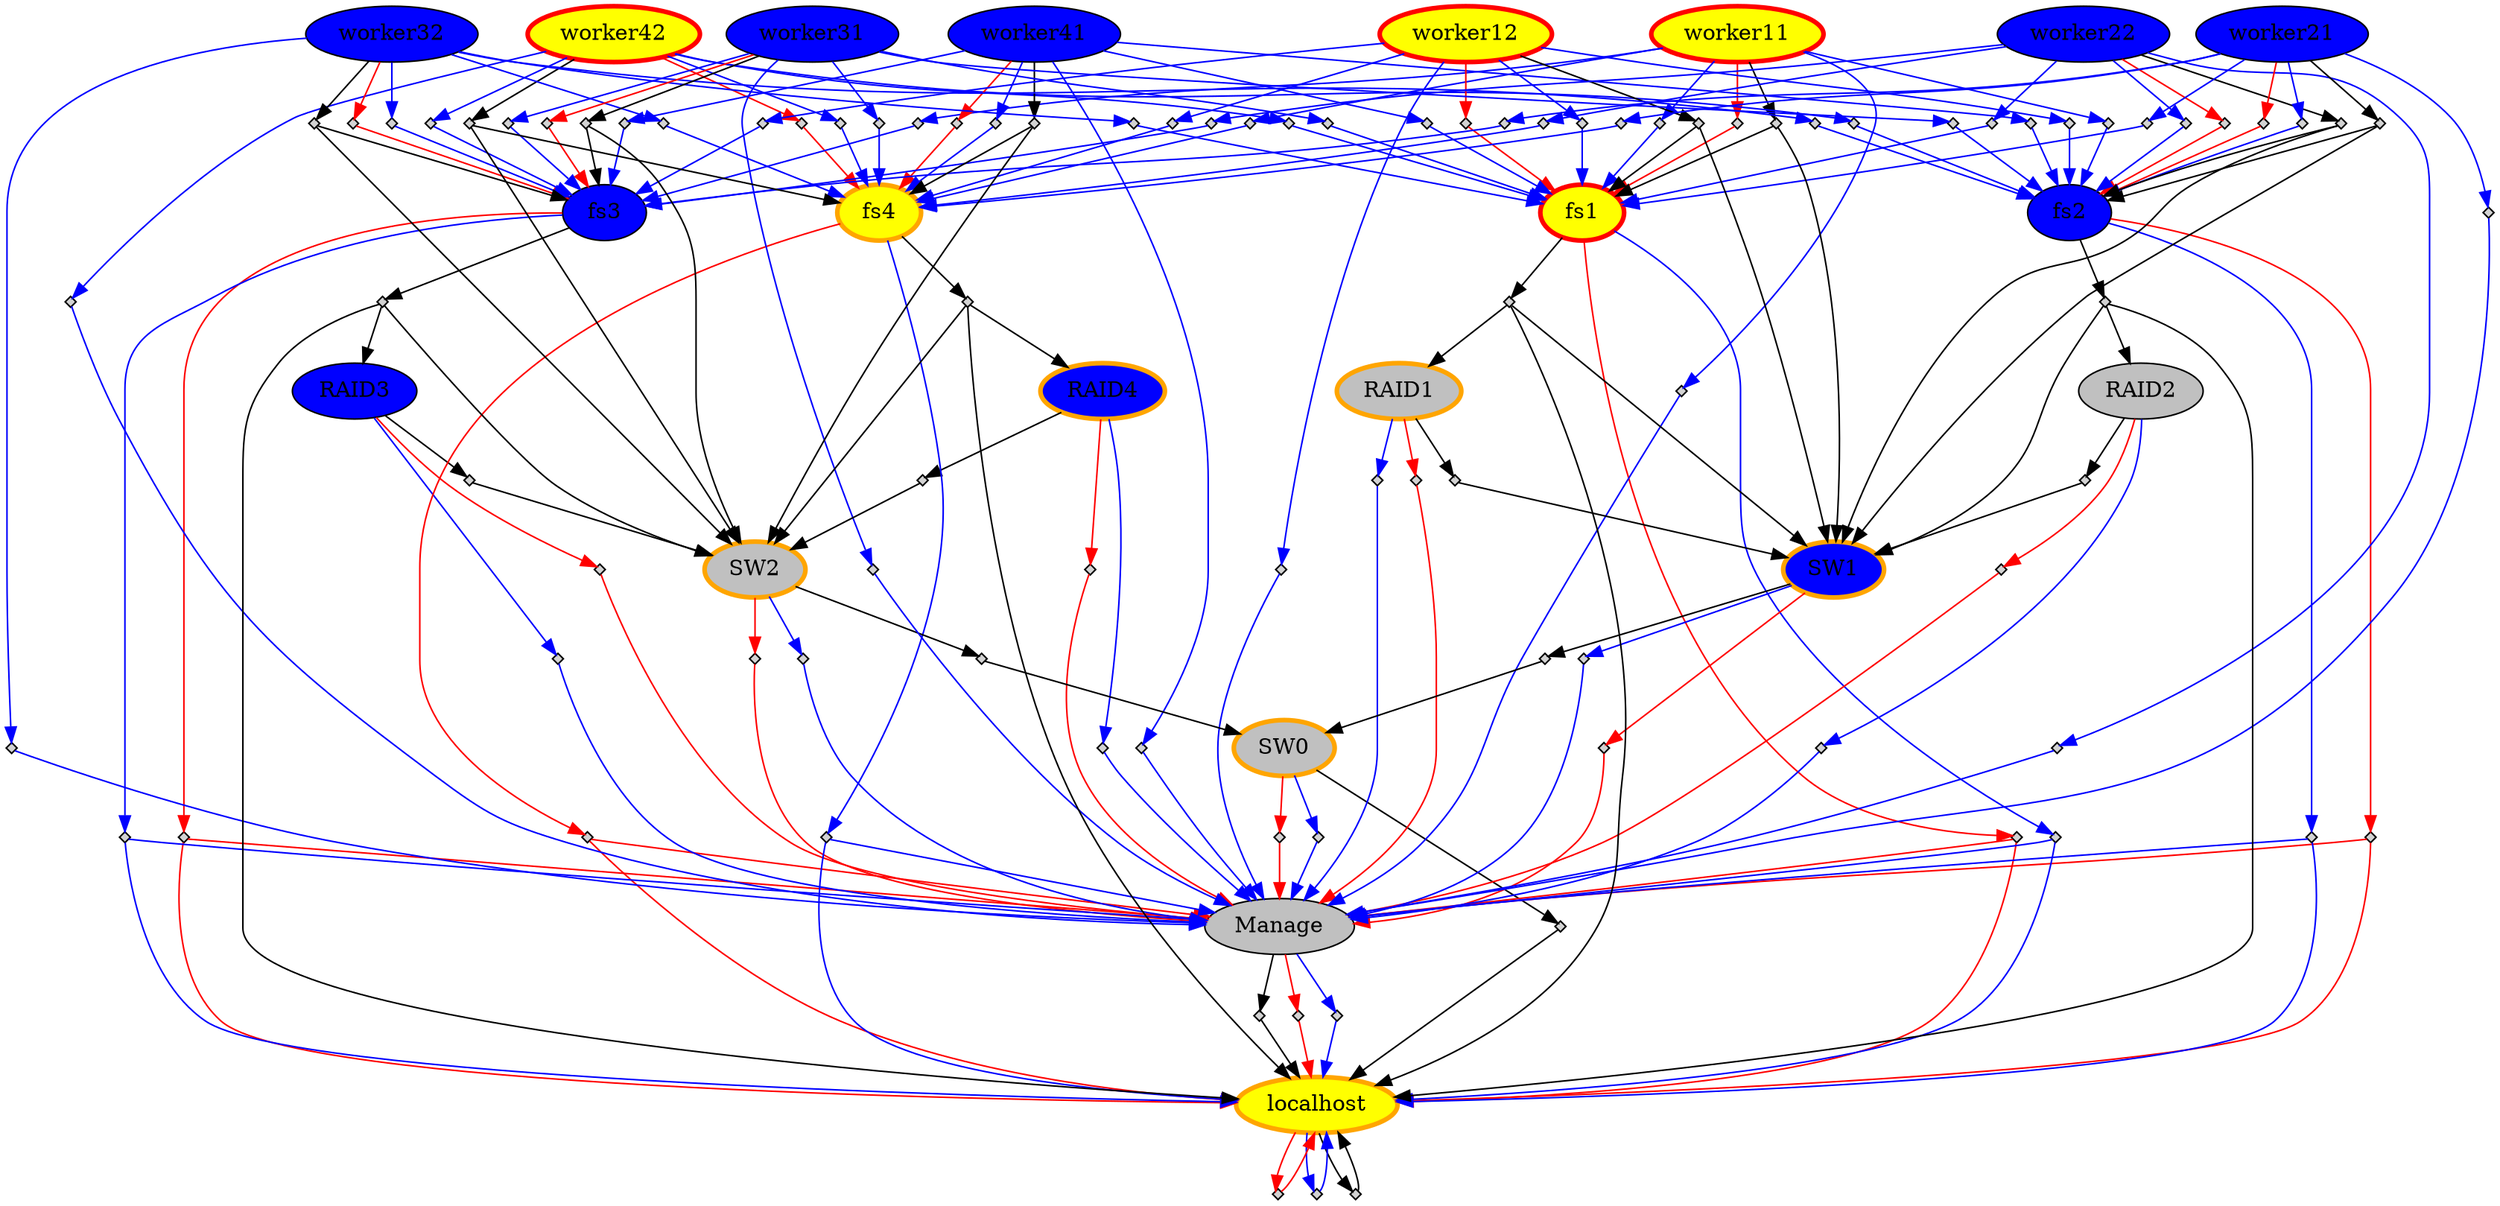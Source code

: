 digraph CN { 
"worker11" [style="filled"	 color=red, penwidth=3, fillcolor= yellow] ;
"fs1" [style="filled"	 color=red, penwidth=3, fillcolor= yellow] ;
"worker42" [style="filled"	 color=red, penwidth=3, fillcolor= yellow] ;
"worker41" [style="filled"	 color=black, fillcolor= blue] ;
"Manage" [style="filled"	 color=black, fillcolor= grey] ;
"worker12" [style="filled"	 color=red, penwidth=3, fillcolor= yellow] ;
"worker32" [style="filled"	 color=black, fillcolor= blue] ;
"RAID4" [style="filled"	 color=orange, penwidth=3, fillcolor= blue] ;
"fs2" [style="filled"	 color=black, fillcolor= blue] ;
"fs3" [style="filled"	 color=black, fillcolor= blue] ;
"RAID1" [style="filled"	 color=orange, penwidth=3, fillcolor= grey] ;
"worker22" [style="filled"	 color=black, fillcolor= blue] ;
"RAID3" [style="filled"	 color=black, fillcolor= blue] ;
"RAID2" [style="filled"	 color=black, fillcolor= grey] ;
"SW1" [style="filled"	 color=orange, penwidth=3, fillcolor= blue] ;
"fs4" [style="filled"	 color=orange, penwidth=3, fillcolor= yellow] ;
"localhost" [style="filled"	 color=orange, penwidth=3, fillcolor= yellow] ;
"SW2" [style="filled"	 color=orange, penwidth=3, fillcolor= grey] ;
"SW0" [style="filled"	 color=orange, penwidth=3, fillcolor= grey] ;
"worker31" [style="filled"	 color=black, fillcolor= blue] ;
"worker21" [style="filled"	 color=black, fillcolor= blue] ;
"worker11" -> "OR:ON:worker110" [color=red];
"OR:ON:worker110" [shape=diamond, style=filled, label="", height=.1, width=.1];
   "OR:ON:worker110" -> "fs1" [color=red];
"fs1" -> "OR:ON:fs10" [color=red];
"OR:ON:fs10" [shape=diamond, style=filled, label="", height=.1, width=.1];
   "OR:ON:fs10" -> "localhost" [color=red];
"OR:ON:fs10" -> "Manage" [color=red];
"worker42" -> "OR:ON:worker420" [color=red];
"OR:ON:worker420" [shape=diamond, style=filled, label="", height=.1, width=.1];
   "OR:ON:worker420" -> "fs4" [color=red];
"worker41" -> "OR:ON:worker410" [color=red];
"OR:ON:worker410" [shape=diamond, style=filled, label="", height=.1, width=.1];
   "OR:ON:worker410" -> "fs4" [color=red];
"Manage" -> "OR:ON:Manage0" [color=red];
"OR:ON:Manage0" [shape=diamond, style=filled, label="", height=.1, width=.1];
   "OR:ON:Manage0" -> "localhost" [color=red];
"worker12" -> "OR:ON:worker120" [color=red];
"OR:ON:worker120" [shape=diamond, style=filled, label="", height=.1, width=.1];
   "OR:ON:worker120" -> "fs1" [color=red];
"worker32" -> "OR:ON:worker320" [color=red];
"OR:ON:worker320" [shape=diamond, style=filled, label="", height=.1, width=.1];
   "OR:ON:worker320" -> "fs3" [color=red];
"RAID4" -> "OR:ON:RAID40" [color=red];
"OR:ON:RAID40" [shape=diamond, style=filled, label="", height=.1, width=.1];
   "OR:ON:RAID40" -> "Manage" [color=red];
"fs2" -> "OR:ON:fs20" [color=red];
"OR:ON:fs20" [shape=diamond, style=filled, label="", height=.1, width=.1];
   "OR:ON:fs20" -> "localhost" [color=red];
"OR:ON:fs20" -> "Manage" [color=red];
"fs3" -> "OR:ON:fs30" [color=red];
"OR:ON:fs30" [shape=diamond, style=filled, label="", height=.1, width=.1];
   "OR:ON:fs30" -> "localhost" [color=red];
"OR:ON:fs30" -> "Manage" [color=red];
"RAID1" -> "OR:ON:RAID10" [color=red];
"OR:ON:RAID10" [shape=diamond, style=filled, label="", height=.1, width=.1];
   "OR:ON:RAID10" -> "Manage" [color=red];
"worker22" -> "OR:ON:worker220" [color=red];
"OR:ON:worker220" [shape=diamond, style=filled, label="", height=.1, width=.1];
   "OR:ON:worker220" -> "fs2" [color=red];
"RAID3" -> "OR:ON:RAID30" [color=red];
"OR:ON:RAID30" [shape=diamond, style=filled, label="", height=.1, width=.1];
   "OR:ON:RAID30" -> "Manage" [color=red];
"RAID2" -> "OR:ON:RAID20" [color=red];
"OR:ON:RAID20" [shape=diamond, style=filled, label="", height=.1, width=.1];
   "OR:ON:RAID20" -> "Manage" [color=red];
"SW1" -> "OR:ON:SW10" [color=red];
"OR:ON:SW10" [shape=diamond, style=filled, label="", height=.1, width=.1];
   "OR:ON:SW10" -> "Manage" [color=red];
"fs4" -> "OR:ON:fs40" [color=red];
"OR:ON:fs40" [shape=diamond, style=filled, label="", height=.1, width=.1];
   "OR:ON:fs40" -> "localhost" [color=red];
"OR:ON:fs40" -> "Manage" [color=red];
"localhost" -> "OR:ON:localhost0" [color=red];
"OR:ON:localhost0" [shape=diamond, style=filled, label="", height=.1, width=.1];
   "OR:ON:localhost0" -> "localhost" [color=red];
"SW2" -> "OR:ON:SW20" [color=red];
"OR:ON:SW20" [shape=diamond, style=filled, label="", height=.1, width=.1];
   "OR:ON:SW20" -> "Manage" [color=red];
"SW0" -> "OR:ON:SW00" [color=red];
"OR:ON:SW00" [shape=diamond, style=filled, label="", height=.1, width=.1];
   "OR:ON:SW00" -> "Manage" [color=red];
"worker31" -> "OR:ON:worker310" [color=red];
"OR:ON:worker310" [shape=diamond, style=filled, label="", height=.1, width=.1];
   "OR:ON:worker310" -> "fs3" [color=red];
"worker21" -> "OR:ON:worker210" [color=red];
"OR:ON:worker210" [shape=diamond, style=filled, label="", height=.1, width=.1];
   "OR:ON:worker210" -> "fs2" [color=red];
"worker11" -> "OR:OFF:worker110" [color=blue];
"OR:OFF:worker110" [shape=diamond, style=filled, label="", height=.1, width=.1];
   "OR:OFF:worker110" -> "fs1" [color=blue] ;
"worker11" -> "OR:OFF:worker111" [color=blue];
"OR:OFF:worker111" [shape=diamond, style=filled, label="", height=.1, width=.1];
   "OR:OFF:worker111" -> "fs2" [color=blue] ;
"worker11" -> "OR:OFF:worker112" [color=blue];
"OR:OFF:worker112" [shape=diamond, style=filled, label="", height=.1, width=.1];
   "OR:OFF:worker112" -> "fs3" [color=blue] ;
"worker11" -> "OR:OFF:worker113" [color=blue];
"OR:OFF:worker113" [shape=diamond, style=filled, label="", height=.1, width=.1];
   "OR:OFF:worker113" -> "fs4" [color=blue] ;
"worker11" -> "OR:OFF:worker114" [color=blue];
"OR:OFF:worker114" [shape=diamond, style=filled, label="", height=.1, width=.1];
   "OR:OFF:worker114" -> "Manage" [color=blue] ;
"fs1" -> "OR:OFF:fs10" [color=blue];
"OR:OFF:fs10" [shape=diamond, style=filled, label="", height=.1, width=.1];
   "OR:OFF:fs10" -> "localhost" [color=blue] ;
"OR:OFF:fs10" -> "Manage" [color=blue] ;
"worker42" -> "OR:OFF:worker420" [color=blue];
"OR:OFF:worker420" [shape=diamond, style=filled, label="", height=.1, width=.1];
   "OR:OFF:worker420" -> "fs1" [color=blue] ;
"worker42" -> "OR:OFF:worker421" [color=blue];
"OR:OFF:worker421" [shape=diamond, style=filled, label="", height=.1, width=.1];
   "OR:OFF:worker421" -> "fs2" [color=blue] ;
"worker42" -> "OR:OFF:worker422" [color=blue];
"OR:OFF:worker422" [shape=diamond, style=filled, label="", height=.1, width=.1];
   "OR:OFF:worker422" -> "fs3" [color=blue] ;
"worker42" -> "OR:OFF:worker423" [color=blue];
"OR:OFF:worker423" [shape=diamond, style=filled, label="", height=.1, width=.1];
   "OR:OFF:worker423" -> "fs4" [color=blue] ;
"worker42" -> "OR:OFF:worker424" [color=blue];
"OR:OFF:worker424" [shape=diamond, style=filled, label="", height=.1, width=.1];
   "OR:OFF:worker424" -> "Manage" [color=blue] ;
"worker41" -> "OR:OFF:worker410" [color=blue];
"OR:OFF:worker410" [shape=diamond, style=filled, label="", height=.1, width=.1];
   "OR:OFF:worker410" -> "fs1" [color=blue] ;
"worker41" -> "OR:OFF:worker411" [color=blue];
"OR:OFF:worker411" [shape=diamond, style=filled, label="", height=.1, width=.1];
   "OR:OFF:worker411" -> "fs2" [color=blue] ;
"worker41" -> "OR:OFF:worker412" [color=blue];
"OR:OFF:worker412" [shape=diamond, style=filled, label="", height=.1, width=.1];
   "OR:OFF:worker412" -> "fs3" [color=blue] ;
"worker41" -> "OR:OFF:worker413" [color=blue];
"OR:OFF:worker413" [shape=diamond, style=filled, label="", height=.1, width=.1];
   "OR:OFF:worker413" -> "fs4" [color=blue] ;
"worker41" -> "OR:OFF:worker414" [color=blue];
"OR:OFF:worker414" [shape=diamond, style=filled, label="", height=.1, width=.1];
   "OR:OFF:worker414" -> "Manage" [color=blue] ;
"Manage" -> "OR:OFF:Manage0" [color=blue];
"OR:OFF:Manage0" [shape=diamond, style=filled, label="", height=.1, width=.1];
   "OR:OFF:Manage0" -> "localhost" [color=blue] ;
"worker12" -> "OR:OFF:worker120" [color=blue];
"OR:OFF:worker120" [shape=diamond, style=filled, label="", height=.1, width=.1];
   "OR:OFF:worker120" -> "fs1" [color=blue] ;
"worker12" -> "OR:OFF:worker121" [color=blue];
"OR:OFF:worker121" [shape=diamond, style=filled, label="", height=.1, width=.1];
   "OR:OFF:worker121" -> "fs2" [color=blue] ;
"worker12" -> "OR:OFF:worker122" [color=blue];
"OR:OFF:worker122" [shape=diamond, style=filled, label="", height=.1, width=.1];
   "OR:OFF:worker122" -> "fs3" [color=blue] ;
"worker12" -> "OR:OFF:worker123" [color=blue];
"OR:OFF:worker123" [shape=diamond, style=filled, label="", height=.1, width=.1];
   "OR:OFF:worker123" -> "fs4" [color=blue] ;
"worker12" -> "OR:OFF:worker124" [color=blue];
"OR:OFF:worker124" [shape=diamond, style=filled, label="", height=.1, width=.1];
   "OR:OFF:worker124" -> "Manage" [color=blue] ;
"worker32" -> "OR:OFF:worker320" [color=blue];
"OR:OFF:worker320" [shape=diamond, style=filled, label="", height=.1, width=.1];
   "OR:OFF:worker320" -> "fs1" [color=blue] ;
"worker32" -> "OR:OFF:worker321" [color=blue];
"OR:OFF:worker321" [shape=diamond, style=filled, label="", height=.1, width=.1];
   "OR:OFF:worker321" -> "fs2" [color=blue] ;
"worker32" -> "OR:OFF:worker322" [color=blue];
"OR:OFF:worker322" [shape=diamond, style=filled, label="", height=.1, width=.1];
   "OR:OFF:worker322" -> "fs3" [color=blue] ;
"worker32" -> "OR:OFF:worker323" [color=blue];
"OR:OFF:worker323" [shape=diamond, style=filled, label="", height=.1, width=.1];
   "OR:OFF:worker323" -> "fs4" [color=blue] ;
"worker32" -> "OR:OFF:worker324" [color=blue];
"OR:OFF:worker324" [shape=diamond, style=filled, label="", height=.1, width=.1];
   "OR:OFF:worker324" -> "Manage" [color=blue] ;
"RAID4" -> "OR:OFF:RAID40" [color=blue];
"OR:OFF:RAID40" [shape=diamond, style=filled, label="", height=.1, width=.1];
   "OR:OFF:RAID40" -> "Manage" [color=blue] ;
"fs2" -> "OR:OFF:fs20" [color=blue];
"OR:OFF:fs20" [shape=diamond, style=filled, label="", height=.1, width=.1];
   "OR:OFF:fs20" -> "localhost" [color=blue] ;
"OR:OFF:fs20" -> "Manage" [color=blue] ;
"fs3" -> "OR:OFF:fs30" [color=blue];
"OR:OFF:fs30" [shape=diamond, style=filled, label="", height=.1, width=.1];
   "OR:OFF:fs30" -> "localhost" [color=blue] ;
"OR:OFF:fs30" -> "Manage" [color=blue] ;
"RAID1" -> "OR:OFF:RAID10" [color=blue];
"OR:OFF:RAID10" [shape=diamond, style=filled, label="", height=.1, width=.1];
   "OR:OFF:RAID10" -> "Manage" [color=blue] ;
"worker22" -> "OR:OFF:worker220" [color=blue];
"OR:OFF:worker220" [shape=diamond, style=filled, label="", height=.1, width=.1];
   "OR:OFF:worker220" -> "fs1" [color=blue] ;
"worker22" -> "OR:OFF:worker221" [color=blue];
"OR:OFF:worker221" [shape=diamond, style=filled, label="", height=.1, width=.1];
   "OR:OFF:worker221" -> "fs2" [color=blue] ;
"worker22" -> "OR:OFF:worker222" [color=blue];
"OR:OFF:worker222" [shape=diamond, style=filled, label="", height=.1, width=.1];
   "OR:OFF:worker222" -> "fs3" [color=blue] ;
"worker22" -> "OR:OFF:worker223" [color=blue];
"OR:OFF:worker223" [shape=diamond, style=filled, label="", height=.1, width=.1];
   "OR:OFF:worker223" -> "fs4" [color=blue] ;
"worker22" -> "OR:OFF:worker224" [color=blue];
"OR:OFF:worker224" [shape=diamond, style=filled, label="", height=.1, width=.1];
   "OR:OFF:worker224" -> "Manage" [color=blue] ;
"RAID3" -> "OR:OFF:RAID30" [color=blue];
"OR:OFF:RAID30" [shape=diamond, style=filled, label="", height=.1, width=.1];
   "OR:OFF:RAID30" -> "Manage" [color=blue] ;
"RAID2" -> "OR:OFF:RAID20" [color=blue];
"OR:OFF:RAID20" [shape=diamond, style=filled, label="", height=.1, width=.1];
   "OR:OFF:RAID20" -> "Manage" [color=blue] ;
"SW1" -> "OR:OFF:SW10" [color=blue];
"OR:OFF:SW10" [shape=diamond, style=filled, label="", height=.1, width=.1];
   "OR:OFF:SW10" -> "Manage" [color=blue] ;
"fs4" -> "OR:OFF:fs40" [color=blue];
"OR:OFF:fs40" [shape=diamond, style=filled, label="", height=.1, width=.1];
   "OR:OFF:fs40" -> "localhost" [color=blue] ;
"OR:OFF:fs40" -> "Manage" [color=blue] ;
"localhost" -> "OR:OFF:localhost0" [color=blue];
"OR:OFF:localhost0" [shape=diamond, style=filled, label="", height=.1, width=.1];
   "OR:OFF:localhost0" -> "localhost" [color=blue] ;
"SW2" -> "OR:OFF:SW20" [color=blue];
"OR:OFF:SW20" [shape=diamond, style=filled, label="", height=.1, width=.1];
   "OR:OFF:SW20" -> "Manage" [color=blue] ;
"SW0" -> "OR:OFF:SW00" [color=blue];
"OR:OFF:SW00" [shape=diamond, style=filled, label="", height=.1, width=.1];
   "OR:OFF:SW00" -> "Manage" [color=blue] ;
"worker31" -> "OR:OFF:worker310" [color=blue];
"OR:OFF:worker310" [shape=diamond, style=filled, label="", height=.1, width=.1];
   "OR:OFF:worker310" -> "fs1" [color=blue] ;
"worker31" -> "OR:OFF:worker311" [color=blue];
"OR:OFF:worker311" [shape=diamond, style=filled, label="", height=.1, width=.1];
   "OR:OFF:worker311" -> "fs2" [color=blue] ;
"worker31" -> "OR:OFF:worker312" [color=blue];
"OR:OFF:worker312" [shape=diamond, style=filled, label="", height=.1, width=.1];
   "OR:OFF:worker312" -> "fs3" [color=blue] ;
"worker31" -> "OR:OFF:worker313" [color=blue];
"OR:OFF:worker313" [shape=diamond, style=filled, label="", height=.1, width=.1];
   "OR:OFF:worker313" -> "fs4" [color=blue] ;
"worker31" -> "OR:OFF:worker314" [color=blue];
"OR:OFF:worker314" [shape=diamond, style=filled, label="", height=.1, width=.1];
   "OR:OFF:worker314" -> "Manage" [color=blue] ;
"worker21" -> "OR:OFF:worker210" [color=blue];
"OR:OFF:worker210" [shape=diamond, style=filled, label="", height=.1, width=.1];
   "OR:OFF:worker210" -> "fs1" [color=blue] ;
"worker21" -> "OR:OFF:worker211" [color=blue];
"OR:OFF:worker211" [shape=diamond, style=filled, label="", height=.1, width=.1];
   "OR:OFF:worker211" -> "fs2" [color=blue] ;
"worker21" -> "OR:OFF:worker212" [color=blue];
"OR:OFF:worker212" [shape=diamond, style=filled, label="", height=.1, width=.1];
   "OR:OFF:worker212" -> "fs3" [color=blue] ;
"worker21" -> "OR:OFF:worker213" [color=blue];
"OR:OFF:worker213" [shape=diamond, style=filled, label="", height=.1, width=.1];
   "OR:OFF:worker213" -> "fs4" [color=blue] ;
"worker21" -> "OR:OFF:worker214" [color=blue];
"OR:OFF:worker214" [shape=diamond, style=filled, label="", height=.1, width=.1];
   "OR:OFF:worker214" -> "Manage" [color=blue] ;
"worker11" -> "OR:RUN:worker110";
"OR:RUN:worker110" [shape=diamond, style=filled, label="", height=.1, width=.1];
   "OR:RUN:worker110" -> "fs1";
"OR:RUN:worker110" -> "SW1";
"fs1" -> "OR:RUN:fs10";
"OR:RUN:fs10" [shape=diamond, style=filled, label="", height=.1, width=.1];
   "OR:RUN:fs10" -> "localhost";
"OR:RUN:fs10" -> "RAID1";
"OR:RUN:fs10" -> "SW1";
"worker42" -> "OR:RUN:worker420";
"OR:RUN:worker420" [shape=diamond, style=filled, label="", height=.1, width=.1];
   "OR:RUN:worker420" -> "fs4";
"OR:RUN:worker420" -> "SW2";
"worker41" -> "OR:RUN:worker410";
"OR:RUN:worker410" [shape=diamond, style=filled, label="", height=.1, width=.1];
   "OR:RUN:worker410" -> "fs4";
"OR:RUN:worker410" -> "SW2";
"Manage" -> "OR:RUN:Manage0";
"OR:RUN:Manage0" [shape=diamond, style=filled, label="", height=.1, width=.1];
   "OR:RUN:Manage0" -> "localhost";
"worker12" -> "OR:RUN:worker120";
"OR:RUN:worker120" [shape=diamond, style=filled, label="", height=.1, width=.1];
   "OR:RUN:worker120" -> "fs1";
"OR:RUN:worker120" -> "SW1";
"worker32" -> "OR:RUN:worker320";
"OR:RUN:worker320" [shape=diamond, style=filled, label="", height=.1, width=.1];
   "OR:RUN:worker320" -> "fs3";
"OR:RUN:worker320" -> "SW2";
"RAID4" -> "OR:RUN:RAID40";
"OR:RUN:RAID40" [shape=diamond, style=filled, label="", height=.1, width=.1];
   "OR:RUN:RAID40" -> "SW2";
"fs2" -> "OR:RUN:fs20";
"OR:RUN:fs20" [shape=diamond, style=filled, label="", height=.1, width=.1];
   "OR:RUN:fs20" -> "localhost";
"OR:RUN:fs20" -> "RAID2";
"OR:RUN:fs20" -> "SW1";
"fs3" -> "OR:RUN:fs30";
"OR:RUN:fs30" [shape=diamond, style=filled, label="", height=.1, width=.1];
   "OR:RUN:fs30" -> "localhost";
"OR:RUN:fs30" -> "RAID3";
"OR:RUN:fs30" -> "SW2";
"RAID1" -> "OR:RUN:RAID10";
"OR:RUN:RAID10" [shape=diamond, style=filled, label="", height=.1, width=.1];
   "OR:RUN:RAID10" -> "SW1";
"worker22" -> "OR:RUN:worker220";
"OR:RUN:worker220" [shape=diamond, style=filled, label="", height=.1, width=.1];
   "OR:RUN:worker220" -> "fs2";
"OR:RUN:worker220" -> "SW1";
"RAID3" -> "OR:RUN:RAID30";
"OR:RUN:RAID30" [shape=diamond, style=filled, label="", height=.1, width=.1];
   "OR:RUN:RAID30" -> "SW2";
"RAID2" -> "OR:RUN:RAID20";
"OR:RUN:RAID20" [shape=diamond, style=filled, label="", height=.1, width=.1];
   "OR:RUN:RAID20" -> "SW1";
"SW1" -> "OR:RUN:SW10";
"OR:RUN:SW10" [shape=diamond, style=filled, label="", height=.1, width=.1];
   "OR:RUN:SW10" -> "SW0";
"fs4" -> "OR:RUN:fs40";
"OR:RUN:fs40" [shape=diamond, style=filled, label="", height=.1, width=.1];
   "OR:RUN:fs40" -> "localhost";
"OR:RUN:fs40" -> "RAID4";
"OR:RUN:fs40" -> "SW2";
"localhost" -> "OR:RUN:localhost0";
"OR:RUN:localhost0" [shape=diamond, style=filled, label="", height=.1, width=.1];
   "OR:RUN:localhost0" -> "localhost";
"SW2" -> "OR:RUN:SW20";
"OR:RUN:SW20" [shape=diamond, style=filled, label="", height=.1, width=.1];
   "OR:RUN:SW20" -> "SW0";
"SW0" -> "OR:RUN:SW00";
"OR:RUN:SW00" [shape=diamond, style=filled, label="", height=.1, width=.1];
   "OR:RUN:SW00" -> "localhost";
"worker31" -> "OR:RUN:worker310";
"OR:RUN:worker310" [shape=diamond, style=filled, label="", height=.1, width=.1];
   "OR:RUN:worker310" -> "fs3";
"OR:RUN:worker310" -> "SW2";
"worker21" -> "OR:RUN:worker210";
"OR:RUN:worker210" [shape=diamond, style=filled, label="", height=.1, width=.1];
   "OR:RUN:worker210" -> "fs2";
"OR:RUN:worker210" -> "SW1";
}
